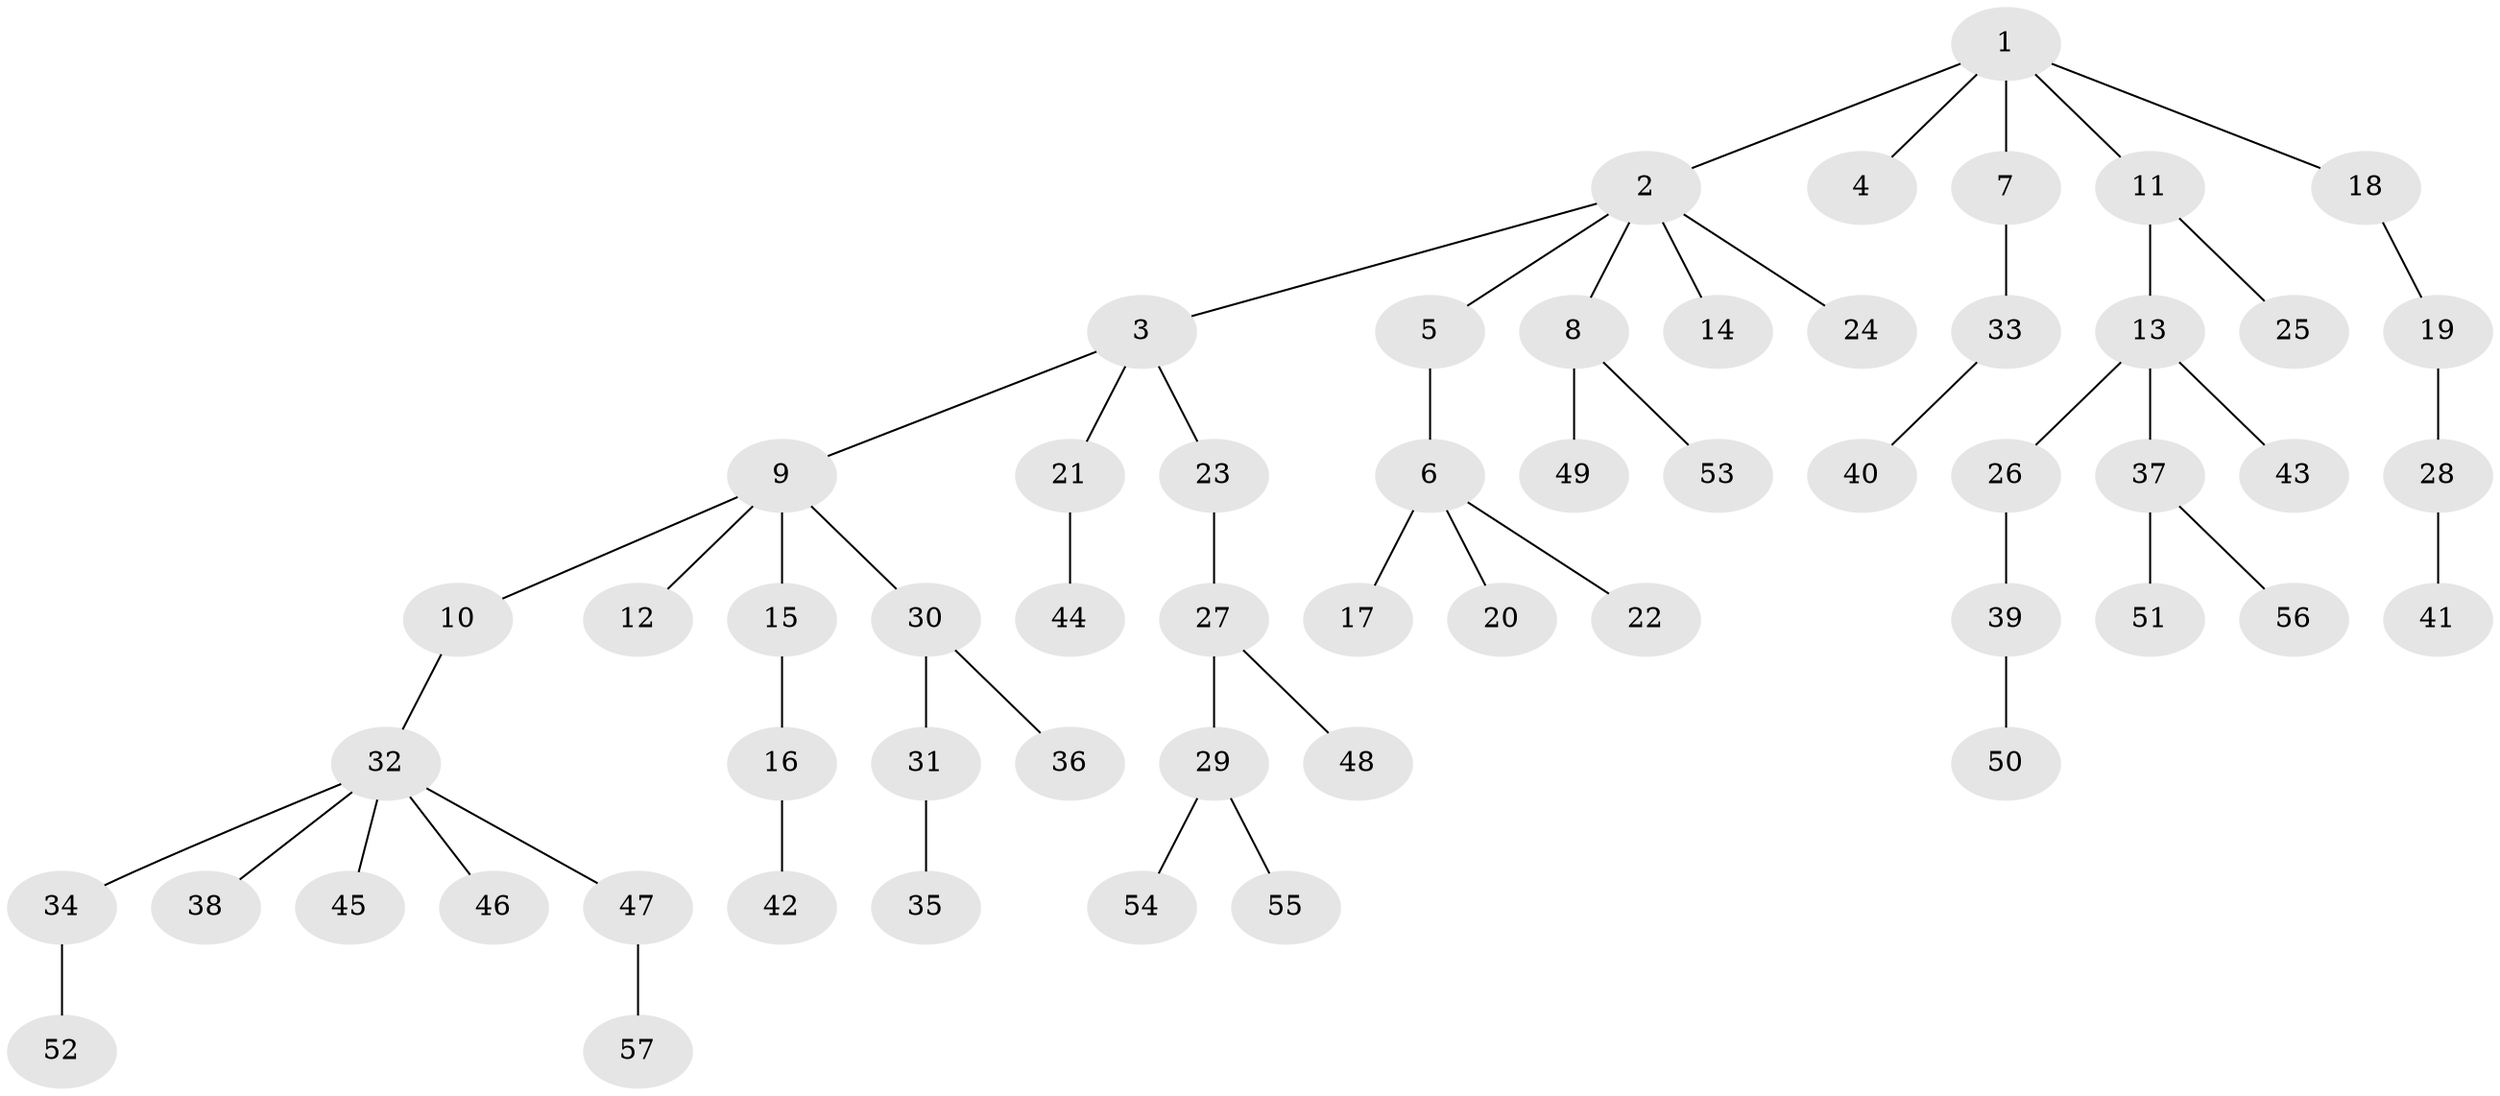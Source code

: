 // coarse degree distribution, {4: 0.05263157894736842, 5: 0.07894736842105263, 2: 0.23684210526315788, 3: 0.05263157894736842, 1: 0.5526315789473685, 6: 0.02631578947368421}
// Generated by graph-tools (version 1.1) at 2025/24/03/03/25 07:24:05]
// undirected, 57 vertices, 56 edges
graph export_dot {
graph [start="1"]
  node [color=gray90,style=filled];
  1;
  2;
  3;
  4;
  5;
  6;
  7;
  8;
  9;
  10;
  11;
  12;
  13;
  14;
  15;
  16;
  17;
  18;
  19;
  20;
  21;
  22;
  23;
  24;
  25;
  26;
  27;
  28;
  29;
  30;
  31;
  32;
  33;
  34;
  35;
  36;
  37;
  38;
  39;
  40;
  41;
  42;
  43;
  44;
  45;
  46;
  47;
  48;
  49;
  50;
  51;
  52;
  53;
  54;
  55;
  56;
  57;
  1 -- 2;
  1 -- 4;
  1 -- 7;
  1 -- 11;
  1 -- 18;
  2 -- 3;
  2 -- 5;
  2 -- 8;
  2 -- 14;
  2 -- 24;
  3 -- 9;
  3 -- 21;
  3 -- 23;
  5 -- 6;
  6 -- 17;
  6 -- 20;
  6 -- 22;
  7 -- 33;
  8 -- 49;
  8 -- 53;
  9 -- 10;
  9 -- 12;
  9 -- 15;
  9 -- 30;
  10 -- 32;
  11 -- 13;
  11 -- 25;
  13 -- 26;
  13 -- 37;
  13 -- 43;
  15 -- 16;
  16 -- 42;
  18 -- 19;
  19 -- 28;
  21 -- 44;
  23 -- 27;
  26 -- 39;
  27 -- 29;
  27 -- 48;
  28 -- 41;
  29 -- 54;
  29 -- 55;
  30 -- 31;
  30 -- 36;
  31 -- 35;
  32 -- 34;
  32 -- 38;
  32 -- 45;
  32 -- 46;
  32 -- 47;
  33 -- 40;
  34 -- 52;
  37 -- 51;
  37 -- 56;
  39 -- 50;
  47 -- 57;
}
